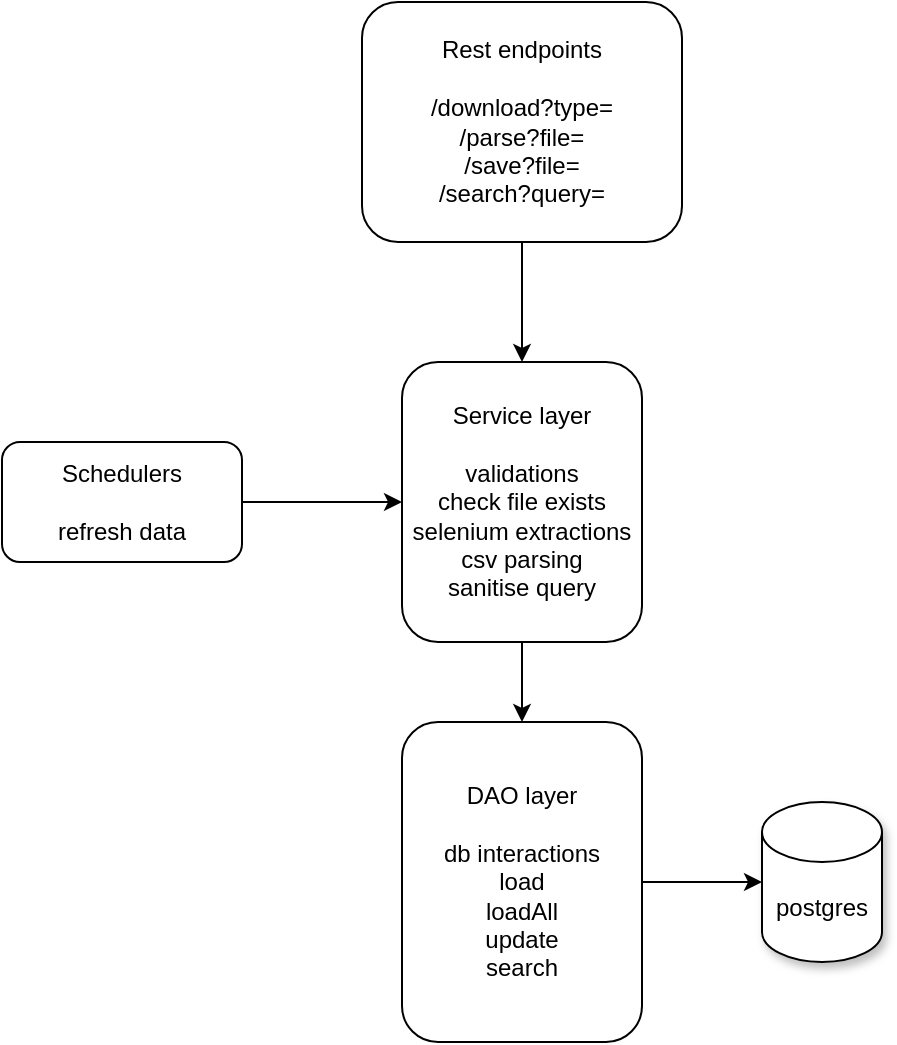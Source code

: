 <mxfile version="24.2.1" type="device">
  <diagram name="Page-1" id="mKvocD23BUejUbPCv0vp">
    <mxGraphModel dx="783" dy="632" grid="1" gridSize="10" guides="1" tooltips="1" connect="1" arrows="1" fold="1" page="1" pageScale="1" pageWidth="850" pageHeight="1100" math="0" shadow="0">
      <root>
        <mxCell id="0" />
        <mxCell id="1" parent="0" />
        <mxCell id="NgZA12xCl4L_tEV6HPbZ-2" value="Rest endpoints&lt;div&gt;&lt;br&gt;/download?type=&lt;div&gt;/parse?file=&lt;/div&gt;&lt;/div&gt;&lt;div&gt;/save?file=&lt;/div&gt;&lt;div&gt;/search?query=&lt;/div&gt;" style="rounded=1;whiteSpace=wrap;html=1;" vertex="1" parent="1">
          <mxGeometry x="360" y="90" width="160" height="120" as="geometry" />
        </mxCell>
        <mxCell id="NgZA12xCl4L_tEV6HPbZ-3" value="Service layer&lt;div&gt;&lt;br&gt;&lt;/div&gt;&lt;div&gt;validations&lt;/div&gt;&lt;div&gt;check file exists&lt;/div&gt;&lt;div&gt;selenium extractions&lt;/div&gt;&lt;div&gt;csv parsing&lt;/div&gt;&lt;div&gt;sanitise query&lt;/div&gt;" style="rounded=1;whiteSpace=wrap;html=1;" vertex="1" parent="1">
          <mxGeometry x="380" y="270" width="120" height="140" as="geometry" />
        </mxCell>
        <mxCell id="NgZA12xCl4L_tEV6HPbZ-5" value="postgres" style="shape=cylinder3;whiteSpace=wrap;html=1;boundedLbl=1;backgroundOutline=1;size=15;shadow=1;" vertex="1" parent="1">
          <mxGeometry x="560" y="490" width="60" height="80" as="geometry" />
        </mxCell>
        <mxCell id="NgZA12xCl4L_tEV6HPbZ-6" value="" style="endArrow=classic;html=1;rounded=0;exitX=0.5;exitY=1;exitDx=0;exitDy=0;entryX=0.5;entryY=0;entryDx=0;entryDy=0;" edge="1" parent="1" source="NgZA12xCl4L_tEV6HPbZ-2" target="NgZA12xCl4L_tEV6HPbZ-3">
          <mxGeometry width="50" height="50" relative="1" as="geometry">
            <mxPoint x="460" y="400" as="sourcePoint" />
            <mxPoint x="510" y="350" as="targetPoint" />
          </mxGeometry>
        </mxCell>
        <mxCell id="NgZA12xCl4L_tEV6HPbZ-7" value="" style="endArrow=classic;html=1;rounded=0;exitX=0.5;exitY=1;exitDx=0;exitDy=0;entryX=0.5;entryY=0;entryDx=0;entryDy=0;" edge="1" parent="1" source="NgZA12xCl4L_tEV6HPbZ-3" target="NgZA12xCl4L_tEV6HPbZ-8">
          <mxGeometry width="50" height="50" relative="1" as="geometry">
            <mxPoint x="610" y="470" as="sourcePoint" />
            <mxPoint x="690" y="470.5" as="targetPoint" />
          </mxGeometry>
        </mxCell>
        <mxCell id="NgZA12xCl4L_tEV6HPbZ-8" value="DAO layer&lt;div&gt;&lt;br&gt;&lt;/div&gt;&lt;div&gt;db interactions&lt;/div&gt;&lt;div&gt;load&lt;/div&gt;&lt;div&gt;loadAll&lt;/div&gt;&lt;div&gt;update&lt;/div&gt;&lt;div&gt;search&lt;/div&gt;" style="rounded=1;whiteSpace=wrap;html=1;" vertex="1" parent="1">
          <mxGeometry x="380" y="450" width="120" height="160" as="geometry" />
        </mxCell>
        <mxCell id="NgZA12xCl4L_tEV6HPbZ-9" value="" style="endArrow=classic;html=1;rounded=0;exitX=1;exitY=0.5;exitDx=0;exitDy=0;" edge="1" parent="1" source="NgZA12xCl4L_tEV6HPbZ-8">
          <mxGeometry width="50" height="50" relative="1" as="geometry">
            <mxPoint x="720" y="330" as="sourcePoint" />
            <mxPoint x="560" y="530" as="targetPoint" />
          </mxGeometry>
        </mxCell>
        <mxCell id="NgZA12xCl4L_tEV6HPbZ-13" value="" style="endArrow=classic;html=1;rounded=0;entryX=0;entryY=0.5;entryDx=0;entryDy=0;exitX=1;exitY=0.5;exitDx=0;exitDy=0;" edge="1" parent="1" target="NgZA12xCl4L_tEV6HPbZ-3">
          <mxGeometry width="50" height="50" relative="1" as="geometry">
            <mxPoint x="280" y="340" as="sourcePoint" />
            <mxPoint x="310" y="290" as="targetPoint" />
          </mxGeometry>
        </mxCell>
        <mxCell id="NgZA12xCl4L_tEV6HPbZ-15" value="Schedulers&lt;div&gt;&lt;br&gt;&lt;/div&gt;&lt;div&gt;refresh data&lt;/div&gt;" style="rounded=1;whiteSpace=wrap;html=1;" vertex="1" parent="1">
          <mxGeometry x="180" y="310" width="120" height="60" as="geometry" />
        </mxCell>
      </root>
    </mxGraphModel>
  </diagram>
</mxfile>
